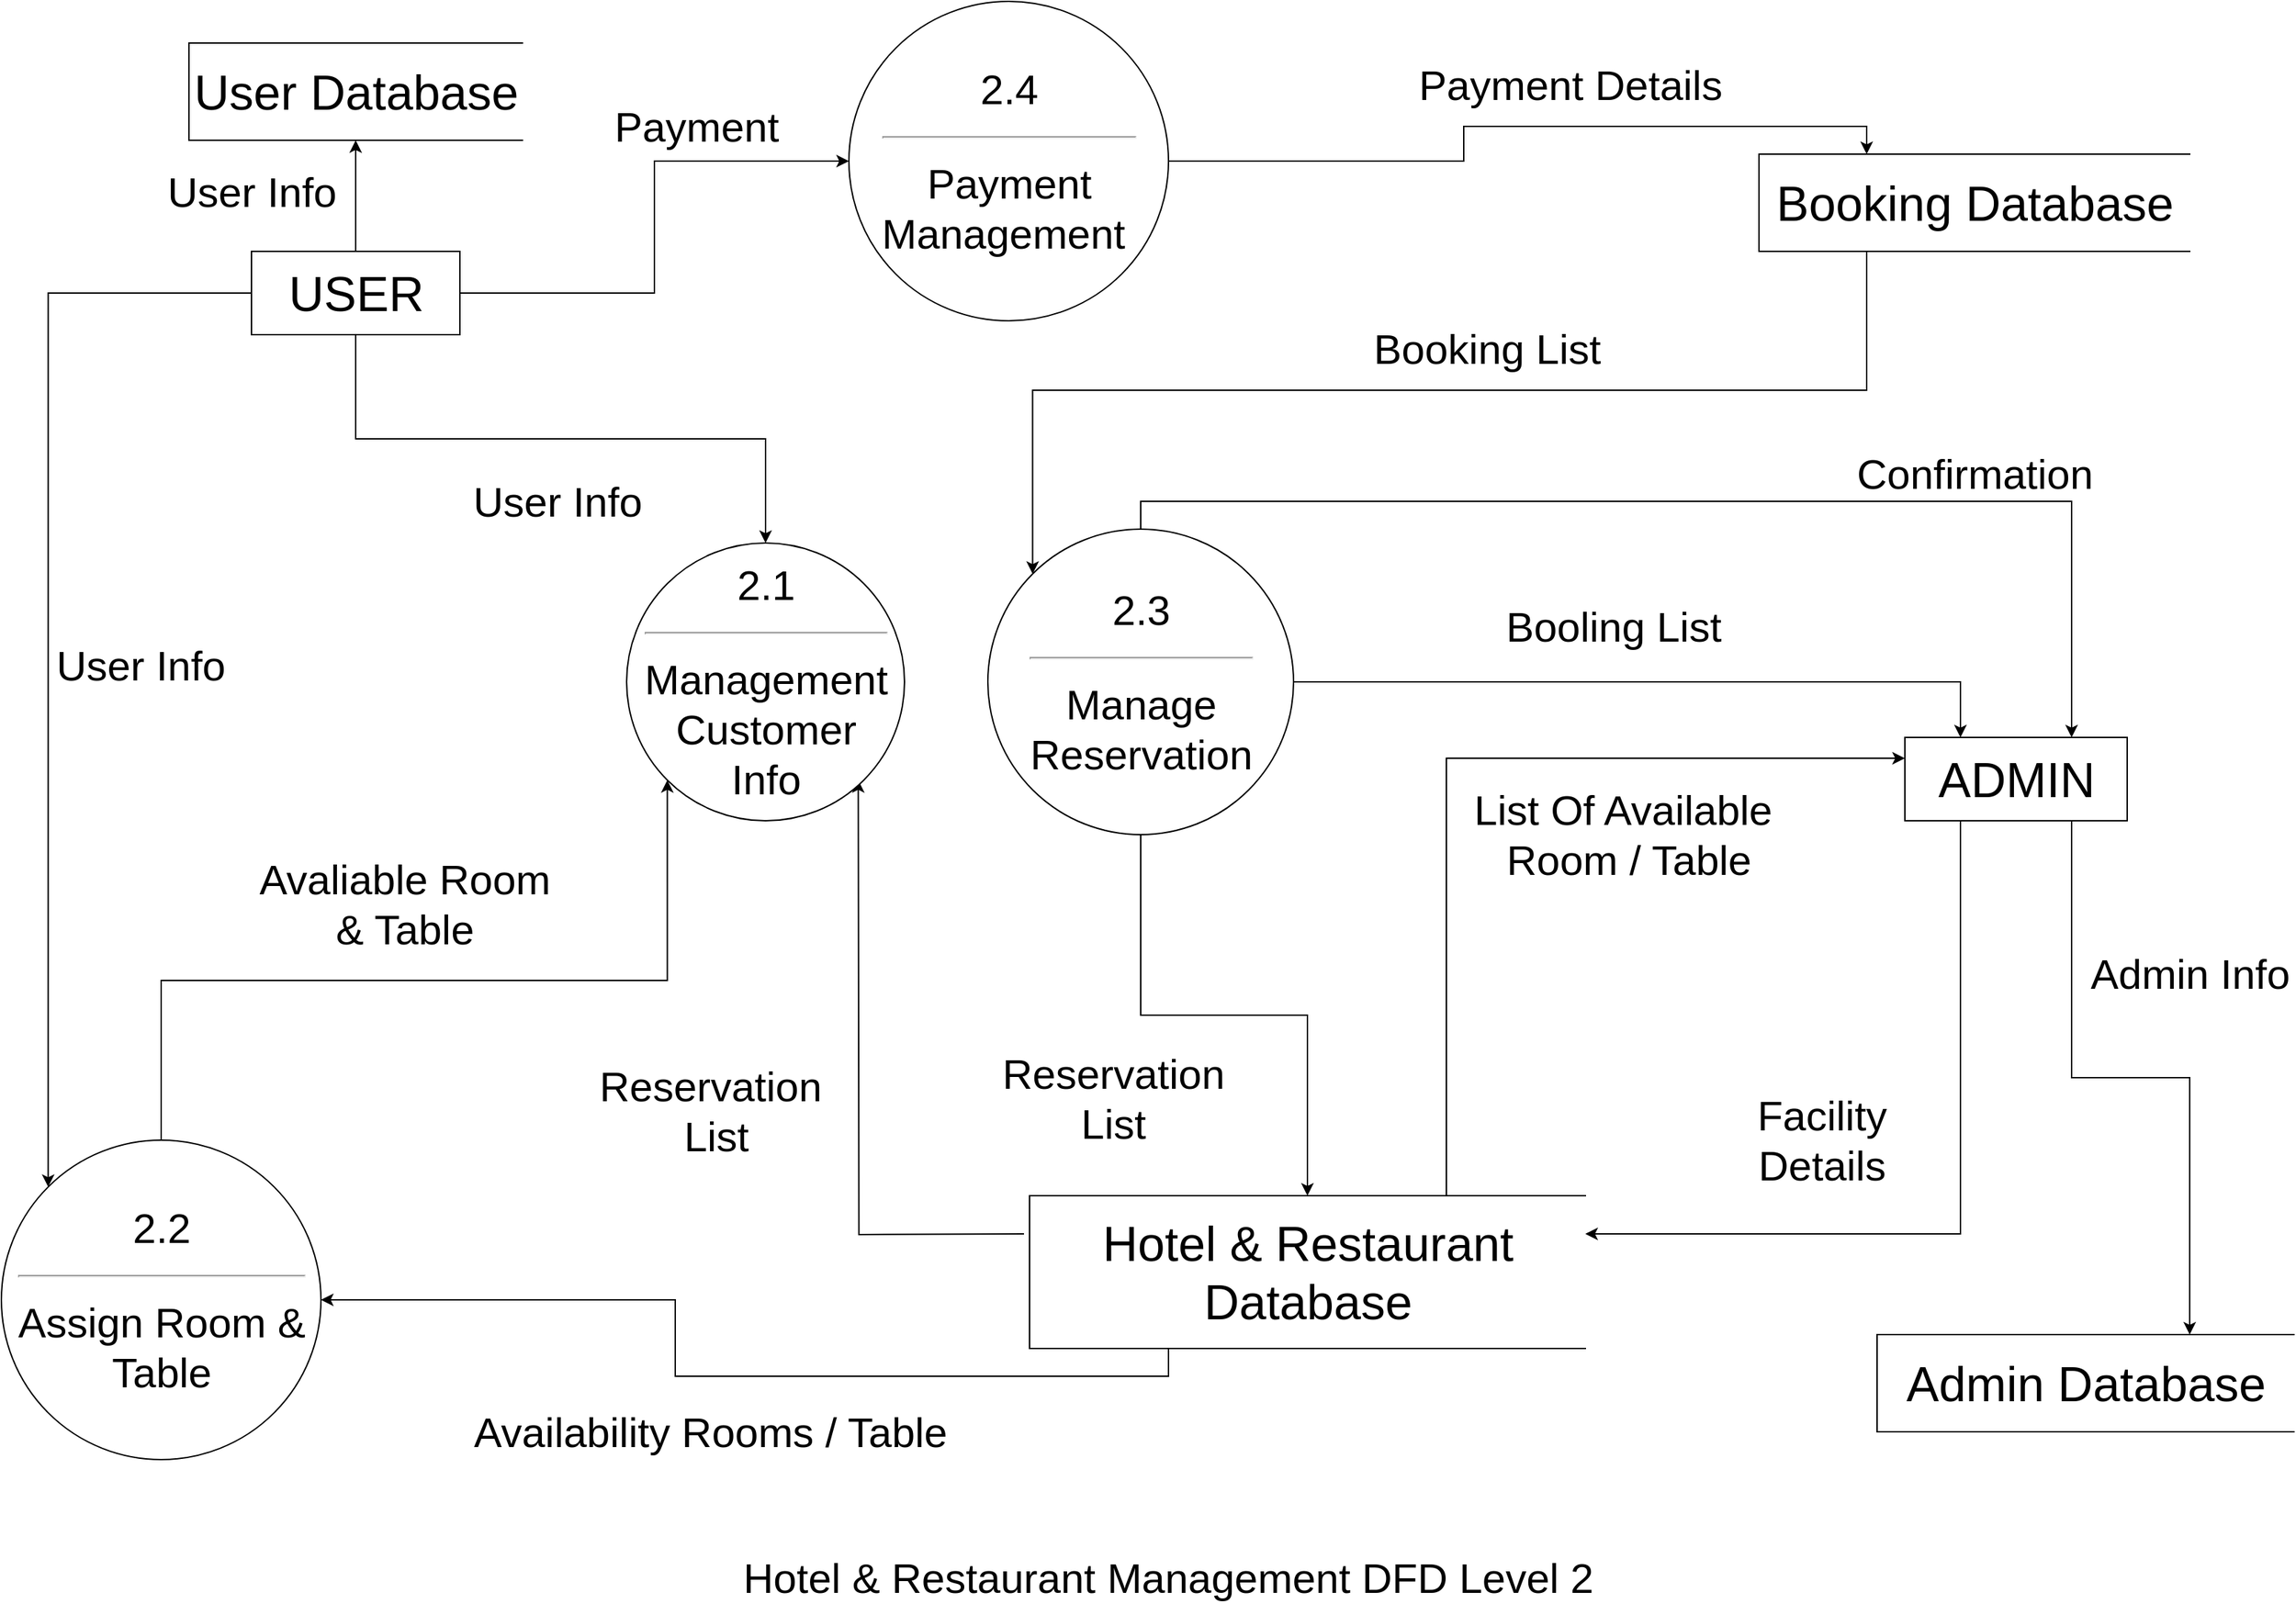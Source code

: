 <mxfile version="20.3.0" type="device"><diagram id="rTb8mRoJ0rseaQ9qWp2W" name="Page-1"><mxGraphModel dx="1888" dy="641" grid="1" gridSize="10" guides="1" tooltips="1" connect="1" arrows="1" fold="1" page="1" pageScale="1" pageWidth="850" pageHeight="1100" math="0" shadow="0"><root><mxCell id="0"/><mxCell id="1" parent="0"/><mxCell id="8p03-TnknfvKUvIOKi6a-7" value="User Database" style="html=1;dashed=0;whitespace=wrap;shape=partialRectangle;right=0;fontSize=35;" parent="1" vertex="1"><mxGeometry x="-705" y="50" width="240" height="70" as="geometry"/></mxCell><mxCell id="8p03-TnknfvKUvIOKi6a-25" value="Booking List" style="edgeStyle=orthogonalEdgeStyle;rounded=0;orthogonalLoop=1;jettySize=auto;html=1;exitX=0.25;exitY=1;exitDx=0;exitDy=0;entryX=0;entryY=0;entryDx=0;entryDy=0;fontSize=30;" parent="1" source="8p03-TnknfvKUvIOKi6a-8" target="8p03-TnknfvKUvIOKi6a-16" edge="1"><mxGeometry x="-0.105" y="-30" relative="1" as="geometry"><mxPoint x="-1" as="offset"/></mxGeometry></mxCell><mxCell id="8p03-TnknfvKUvIOKi6a-8" value="Booking Database" style="html=1;dashed=0;whitespace=wrap;shape=partialRectangle;right=0;fontSize=35;" parent="1" vertex="1"><mxGeometry x="425" y="130" width="310" height="70" as="geometry"/></mxCell><mxCell id="8p03-TnknfvKUvIOKi6a-30" value="Availability Rooms / Table" style="edgeStyle=orthogonalEdgeStyle;rounded=0;orthogonalLoop=1;jettySize=auto;html=1;exitX=0.25;exitY=1;exitDx=0;exitDy=0;entryX=1;entryY=0.5;entryDx=0;entryDy=0;fontSize=30;" parent="1" source="8p03-TnknfvKUvIOKi6a-9" target="8p03-TnknfvKUvIOKi6a-15" edge="1"><mxGeometry x="0.022" y="40" relative="1" as="geometry"><mxPoint as="offset"/></mxGeometry></mxCell><mxCell id="8p03-TnknfvKUvIOKi6a-31" value="Reservation&lt;br&gt;&amp;nbsp;List" style="edgeStyle=orthogonalEdgeStyle;rounded=0;orthogonalLoop=1;jettySize=auto;html=1;exitX=0;exitY=0.25;exitDx=0;exitDy=0;entryX=1;entryY=1;entryDx=0;entryDy=0;fontSize=30;" parent="1" edge="1"><mxGeometry x="-0.073" y="107" relative="1" as="geometry"><mxPoint x="-104" y="907.5" as="sourcePoint"/><mxPoint x="-223.289" y="580.711" as="targetPoint"/><mxPoint y="-1" as="offset"/></mxGeometry></mxCell><mxCell id="8p03-TnknfvKUvIOKi6a-34" value="List Of Available&amp;nbsp;&lt;br style=&quot;font-size: 30px;&quot;&gt;Room / Table" style="edgeStyle=orthogonalEdgeStyle;rounded=0;orthogonalLoop=1;jettySize=auto;html=1;exitX=0.75;exitY=0;exitDx=0;exitDy=0;entryX=0;entryY=0.25;entryDx=0;entryDy=0;fontSize=30;" parent="1" source="8p03-TnknfvKUvIOKi6a-9" target="8p03-TnknfvKUvIOKi6a-12" edge="1"><mxGeometry x="0.38" y="-55" relative="1" as="geometry"><Array as="points"><mxPoint x="200" y="565"/></Array><mxPoint x="1" as="offset"/></mxGeometry></mxCell><mxCell id="8p03-TnknfvKUvIOKi6a-9" value="Hotel &amp;amp; Restaurant&lt;br style=&quot;font-size: 35px;&quot;&gt;Database" style="html=1;dashed=0;whitespace=wrap;shape=partialRectangle;right=0;fontSize=35;" parent="1" vertex="1"><mxGeometry x="-100" y="880" width="400" height="110" as="geometry"/></mxCell><mxCell id="8p03-TnknfvKUvIOKi6a-10" value="Admin Database" style="html=1;dashed=0;whitespace=wrap;shape=partialRectangle;right=0;fontSize=35;" parent="1" vertex="1"><mxGeometry x="510" y="980" width="300" height="70" as="geometry"/></mxCell><mxCell id="8p03-TnknfvKUvIOKi6a-17" value="User Info" style="edgeStyle=orthogonalEdgeStyle;rounded=0;orthogonalLoop=1;jettySize=auto;html=1;exitX=0.5;exitY=1;exitDx=0;exitDy=0;entryX=0.5;entryY=0;entryDx=0;entryDy=0;fontSize=30;" parent="1" source="8p03-TnknfvKUvIOKi6a-11" target="8p03-TnknfvKUvIOKi6a-13" edge="1"><mxGeometry x="-0.014" y="-45" relative="1" as="geometry"><mxPoint as="offset"/></mxGeometry></mxCell><mxCell id="8p03-TnknfvKUvIOKi6a-18" value="User Info" style="edgeStyle=orthogonalEdgeStyle;rounded=0;orthogonalLoop=1;jettySize=auto;html=1;exitX=0;exitY=0.5;exitDx=0;exitDy=0;entryX=0;entryY=0;entryDx=0;entryDy=0;fontSize=30;" parent="1" source="8p03-TnknfvKUvIOKi6a-11" target="8p03-TnknfvKUvIOKi6a-15" edge="1"><mxGeometry x="0.048" y="66" relative="1" as="geometry"><mxPoint as="offset"/></mxGeometry></mxCell><mxCell id="8p03-TnknfvKUvIOKi6a-20" value="User Info" style="edgeStyle=orthogonalEdgeStyle;rounded=0;orthogonalLoop=1;jettySize=auto;html=1;exitX=0.5;exitY=0;exitDx=0;exitDy=0;entryX=0.5;entryY=1;entryDx=0;entryDy=0;fontSize=30;" parent="1" source="8p03-TnknfvKUvIOKi6a-11" target="8p03-TnknfvKUvIOKi6a-7" edge="1"><mxGeometry x="0.091" y="75" relative="1" as="geometry"><mxPoint as="offset"/></mxGeometry></mxCell><mxCell id="8p03-TnknfvKUvIOKi6a-23" value="Payment" style="edgeStyle=orthogonalEdgeStyle;rounded=0;orthogonalLoop=1;jettySize=auto;html=1;exitX=1;exitY=0.5;exitDx=0;exitDy=0;entryX=0;entryY=0.5;entryDx=0;entryDy=0;fontSize=30;" parent="1" source="8p03-TnknfvKUvIOKi6a-11" target="8p03-TnknfvKUvIOKi6a-14" edge="1"><mxGeometry x="0.407" y="25" relative="1" as="geometry"><mxPoint x="1" as="offset"/></mxGeometry></mxCell><mxCell id="8p03-TnknfvKUvIOKi6a-11" value="USER" style="html=1;dashed=0;whitespace=wrap;fontSize=35;" parent="1" vertex="1"><mxGeometry x="-660" y="200" width="150" height="60" as="geometry"/></mxCell><mxCell id="8p03-TnknfvKUvIOKi6a-32" value="Admin Info" style="edgeStyle=orthogonalEdgeStyle;rounded=0;orthogonalLoop=1;jettySize=auto;html=1;exitX=0.75;exitY=1;exitDx=0;exitDy=0;entryX=0.75;entryY=0;entryDx=0;entryDy=0;fontSize=30;" parent="1" source="8p03-TnknfvKUvIOKi6a-12" target="8p03-TnknfvKUvIOKi6a-10" edge="1"><mxGeometry x="0.187" y="-75" relative="1" as="geometry"><mxPoint x="75" y="-75" as="offset"/></mxGeometry></mxCell><mxCell id="8p03-TnknfvKUvIOKi6a-33" value="Facility&lt;br style=&quot;font-size: 30px;&quot;&gt;Details" style="edgeStyle=orthogonalEdgeStyle;rounded=0;orthogonalLoop=1;jettySize=auto;html=1;exitX=0.25;exitY=1;exitDx=0;exitDy=0;entryX=1;entryY=0.25;entryDx=0;entryDy=0;fontSize=30;" parent="1" source="8p03-TnknfvKUvIOKi6a-12" target="8p03-TnknfvKUvIOKi6a-9" edge="1"><mxGeometry x="0.401" y="-68" relative="1" as="geometry"><mxPoint as="offset"/></mxGeometry></mxCell><mxCell id="8p03-TnknfvKUvIOKi6a-12" value="ADMIN" style="html=1;dashed=0;whitespace=wrap;fontSize=35;" parent="1" vertex="1"><mxGeometry x="530" y="550" width="160" height="60" as="geometry"/></mxCell><mxCell id="8p03-TnknfvKUvIOKi6a-13" value="2.1&lt;hr style=&quot;font-size: 30px;&quot;&gt;Management&lt;br style=&quot;font-size: 30px;&quot;&gt;Customer&lt;br style=&quot;font-size: 30px;&quot;&gt;Info" style="shape=ellipse;html=1;dashed=0;whitespace=wrap;aspect=fixed;perimeter=ellipsePerimeter;fontSize=30;" parent="1" vertex="1"><mxGeometry x="-390" y="410" width="200" height="200" as="geometry"/></mxCell><mxCell id="8p03-TnknfvKUvIOKi6a-24" value="Payment Details" style="edgeStyle=orthogonalEdgeStyle;rounded=0;orthogonalLoop=1;jettySize=auto;html=1;exitX=1;exitY=0.5;exitDx=0;exitDy=0;entryX=0.25;entryY=0;entryDx=0;entryDy=0;fontSize=30;" parent="1" source="8p03-TnknfvKUvIOKi6a-14" target="8p03-TnknfvKUvIOKi6a-8" edge="1"><mxGeometry x="0.15" y="30" relative="1" as="geometry"><mxPoint x="-1" as="offset"/></mxGeometry></mxCell><mxCell id="8p03-TnknfvKUvIOKi6a-14" value="2.4&lt;hr style=&quot;font-size: 30px;&quot;&gt;Payment&lt;br style=&quot;font-size: 30px;&quot;&gt;Management&amp;nbsp;" style="shape=ellipse;html=1;dashed=0;whitespace=wrap;aspect=fixed;perimeter=ellipsePerimeter;fontSize=30;" parent="1" vertex="1"><mxGeometry x="-230" y="20" width="230" height="230" as="geometry"/></mxCell><mxCell id="8p03-TnknfvKUvIOKi6a-21" value="Avaliable Room&lt;br style=&quot;font-size: 30px;&quot;&gt;&amp;amp; Table" style="edgeStyle=orthogonalEdgeStyle;rounded=0;orthogonalLoop=1;jettySize=auto;html=1;exitX=0.5;exitY=0;exitDx=0;exitDy=0;entryX=0;entryY=1;entryDx=0;entryDy=0;fontSize=30;" parent="1" source="8p03-TnknfvKUvIOKi6a-15" target="8p03-TnknfvKUvIOKi6a-13" edge="1"><mxGeometry x="-0.07" y="55" relative="1" as="geometry"><mxPoint as="offset"/></mxGeometry></mxCell><mxCell id="8p03-TnknfvKUvIOKi6a-15" value="2.2&lt;hr style=&quot;font-size: 30px;&quot;&gt;Assign Room &amp;amp;&lt;br style=&quot;font-size: 30px;&quot;&gt;Table" style="shape=ellipse;html=1;dashed=0;whitespace=wrap;aspect=fixed;perimeter=ellipsePerimeter;fontSize=30;" parent="1" vertex="1"><mxGeometry x="-840" y="840" width="230" height="230" as="geometry"/></mxCell><mxCell id="8p03-TnknfvKUvIOKi6a-26" value="Confirmation" style="edgeStyle=orthogonalEdgeStyle;rounded=0;orthogonalLoop=1;jettySize=auto;html=1;exitX=0.5;exitY=0;exitDx=0;exitDy=0;entryX=0.75;entryY=0;entryDx=0;entryDy=0;fontSize=30;" parent="1" source="8p03-TnknfvKUvIOKi6a-16" target="8p03-TnknfvKUvIOKi6a-12" edge="1"><mxGeometry x="0.442" y="20" relative="1" as="geometry"><mxPoint as="offset"/></mxGeometry></mxCell><mxCell id="8p03-TnknfvKUvIOKi6a-27" value="Booling List" style="edgeStyle=orthogonalEdgeStyle;rounded=0;orthogonalLoop=1;jettySize=auto;html=1;exitX=1;exitY=0.5;exitDx=0;exitDy=0;entryX=0.25;entryY=0;entryDx=0;entryDy=0;fontSize=30;" parent="1" source="8p03-TnknfvKUvIOKi6a-16" target="8p03-TnknfvKUvIOKi6a-12" edge="1"><mxGeometry x="-0.115" y="40" relative="1" as="geometry"><mxPoint as="offset"/></mxGeometry></mxCell><mxCell id="8p03-TnknfvKUvIOKi6a-29" value="Reservation&lt;br style=&quot;font-size: 30px;&quot;&gt;List" style="edgeStyle=orthogonalEdgeStyle;rounded=0;orthogonalLoop=1;jettySize=auto;html=1;exitX=0.5;exitY=1;exitDx=0;exitDy=0;fontSize=30;" parent="1" source="8p03-TnknfvKUvIOKi6a-16" target="8p03-TnknfvKUvIOKi6a-9" edge="1"><mxGeometry x="-0.316" y="-63" relative="1" as="geometry"><mxPoint x="-20" y="-3" as="offset"/></mxGeometry></mxCell><mxCell id="8p03-TnknfvKUvIOKi6a-16" value="2.3&lt;hr style=&quot;font-size: 30px;&quot;&gt;Manage&lt;br style=&quot;font-size: 30px;&quot;&gt;Reservation" style="shape=ellipse;html=1;dashed=0;whitespace=wrap;aspect=fixed;perimeter=ellipsePerimeter;fontSize=30;" parent="1" vertex="1"><mxGeometry x="-130" y="400" width="220" height="220" as="geometry"/></mxCell><mxCell id="8p03-TnknfvKUvIOKi6a-35" value="Hotel &amp;amp; Restaurant Management DFD Level 2" style="text;html=1;strokeColor=none;fillColor=none;align=center;verticalAlign=middle;whiteSpace=wrap;rounded=0;fontSize=30;" parent="1" vertex="1"><mxGeometry x="-670" y="1140" width="1340" height="30" as="geometry"/></mxCell></root></mxGraphModel></diagram></mxfile>